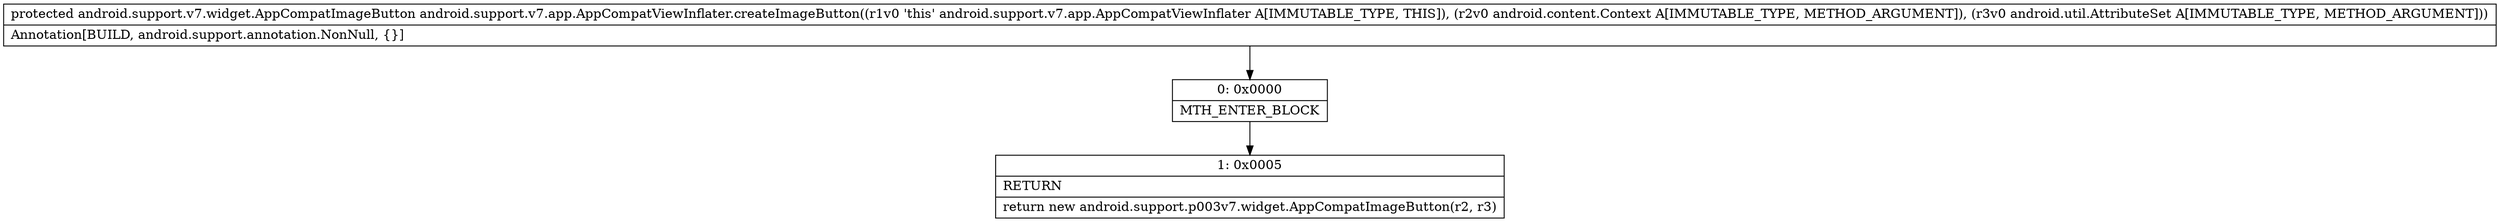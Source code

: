 digraph "CFG forandroid.support.v7.app.AppCompatViewInflater.createImageButton(Landroid\/content\/Context;Landroid\/util\/AttributeSet;)Landroid\/support\/v7\/widget\/AppCompatImageButton;" {
Node_0 [shape=record,label="{0\:\ 0x0000|MTH_ENTER_BLOCK\l}"];
Node_1 [shape=record,label="{1\:\ 0x0005|RETURN\l|return new android.support.p003v7.widget.AppCompatImageButton(r2, r3)\l}"];
MethodNode[shape=record,label="{protected android.support.v7.widget.AppCompatImageButton android.support.v7.app.AppCompatViewInflater.createImageButton((r1v0 'this' android.support.v7.app.AppCompatViewInflater A[IMMUTABLE_TYPE, THIS]), (r2v0 android.content.Context A[IMMUTABLE_TYPE, METHOD_ARGUMENT]), (r3v0 android.util.AttributeSet A[IMMUTABLE_TYPE, METHOD_ARGUMENT]))  | Annotation[BUILD, android.support.annotation.NonNull, \{\}]\l}"];
MethodNode -> Node_0;
Node_0 -> Node_1;
}

